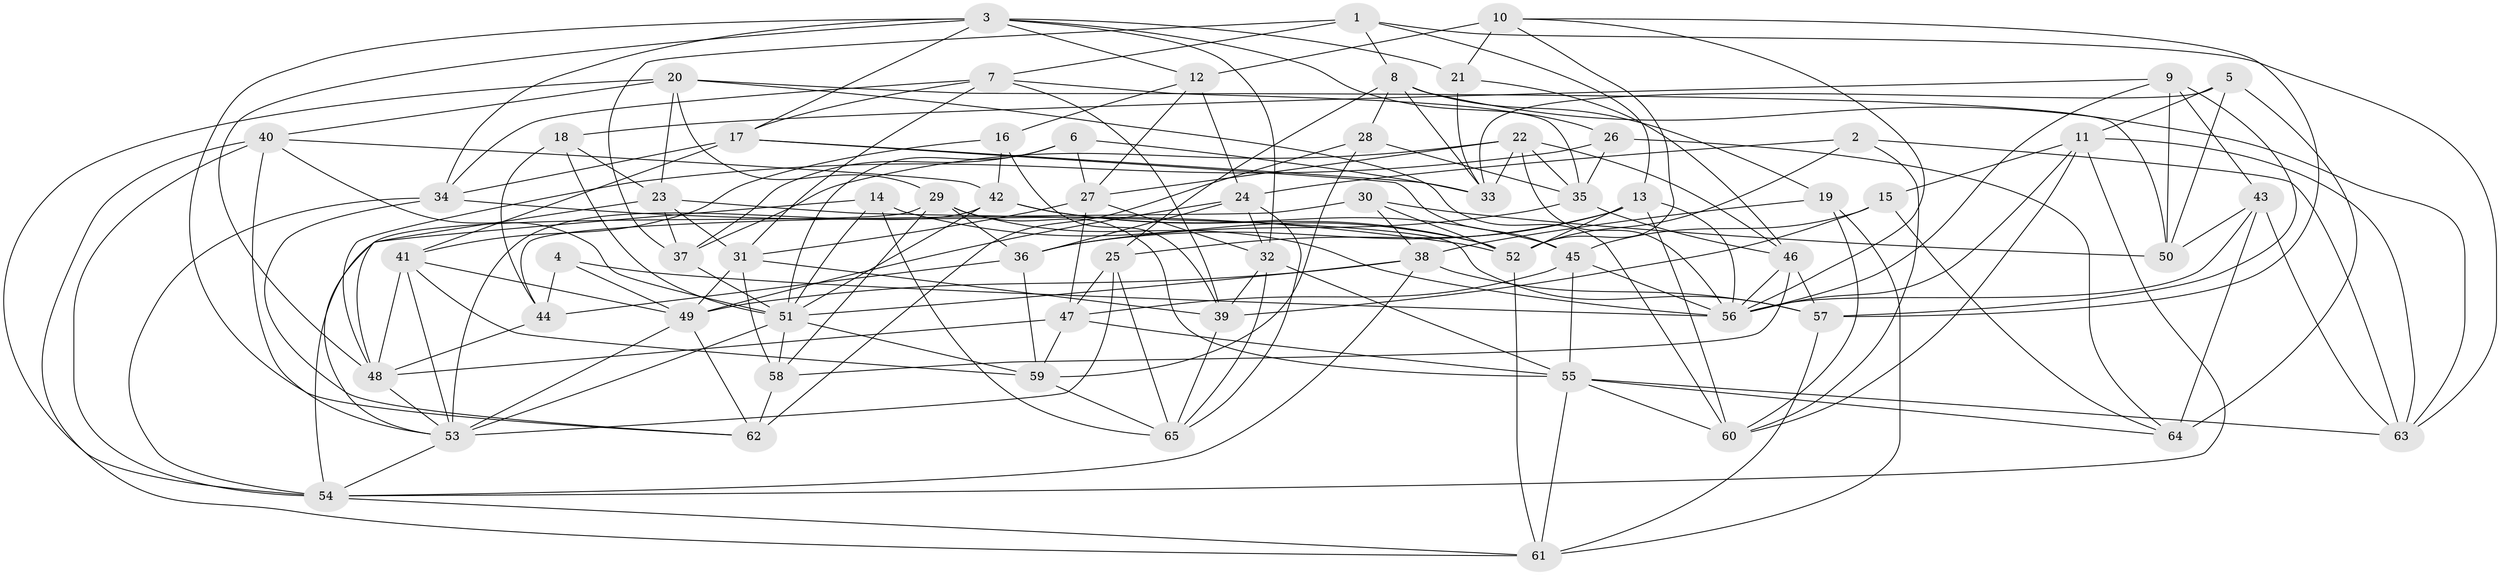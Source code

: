 // original degree distribution, {4: 1.0}
// Generated by graph-tools (version 1.1) at 2025/27/03/09/25 03:27:00]
// undirected, 65 vertices, 186 edges
graph export_dot {
graph [start="1"]
  node [color=gray90,style=filled];
  1;
  2;
  3;
  4;
  5;
  6;
  7;
  8;
  9;
  10;
  11;
  12;
  13;
  14;
  15;
  16;
  17;
  18;
  19;
  20;
  21;
  22;
  23;
  24;
  25;
  26;
  27;
  28;
  29;
  30;
  31;
  32;
  33;
  34;
  35;
  36;
  37;
  38;
  39;
  40;
  41;
  42;
  43;
  44;
  45;
  46;
  47;
  48;
  49;
  50;
  51;
  52;
  53;
  54;
  55;
  56;
  57;
  58;
  59;
  60;
  61;
  62;
  63;
  64;
  65;
  1 -- 7 [weight=1.0];
  1 -- 8 [weight=1.0];
  1 -- 13 [weight=1.0];
  1 -- 37 [weight=2.0];
  1 -- 63 [weight=1.0];
  2 -- 24 [weight=1.0];
  2 -- 52 [weight=1.0];
  2 -- 60 [weight=1.0];
  2 -- 63 [weight=1.0];
  3 -- 12 [weight=1.0];
  3 -- 17 [weight=1.0];
  3 -- 21 [weight=1.0];
  3 -- 26 [weight=1.0];
  3 -- 32 [weight=1.0];
  3 -- 34 [weight=1.0];
  3 -- 48 [weight=1.0];
  3 -- 62 [weight=1.0];
  4 -- 44 [weight=2.0];
  4 -- 49 [weight=1.0];
  4 -- 56 [weight=1.0];
  5 -- 11 [weight=1.0];
  5 -- 33 [weight=1.0];
  5 -- 50 [weight=1.0];
  5 -- 64 [weight=1.0];
  6 -- 27 [weight=1.0];
  6 -- 33 [weight=1.0];
  6 -- 37 [weight=1.0];
  6 -- 51 [weight=1.0];
  7 -- 17 [weight=1.0];
  7 -- 31 [weight=1.0];
  7 -- 34 [weight=1.0];
  7 -- 35 [weight=1.0];
  7 -- 39 [weight=1.0];
  8 -- 19 [weight=1.0];
  8 -- 25 [weight=1.0];
  8 -- 28 [weight=1.0];
  8 -- 33 [weight=1.0];
  8 -- 63 [weight=1.0];
  9 -- 18 [weight=1.0];
  9 -- 43 [weight=1.0];
  9 -- 50 [weight=2.0];
  9 -- 56 [weight=1.0];
  9 -- 57 [weight=1.0];
  10 -- 12 [weight=2.0];
  10 -- 21 [weight=1.0];
  10 -- 52 [weight=1.0];
  10 -- 56 [weight=1.0];
  10 -- 57 [weight=1.0];
  11 -- 15 [weight=1.0];
  11 -- 54 [weight=1.0];
  11 -- 56 [weight=1.0];
  11 -- 60 [weight=1.0];
  11 -- 63 [weight=1.0];
  12 -- 16 [weight=1.0];
  12 -- 24 [weight=1.0];
  12 -- 27 [weight=1.0];
  13 -- 25 [weight=1.0];
  13 -- 36 [weight=1.0];
  13 -- 52 [weight=1.0];
  13 -- 56 [weight=1.0];
  13 -- 60 [weight=1.0];
  14 -- 51 [weight=1.0];
  14 -- 52 [weight=1.0];
  14 -- 53 [weight=1.0];
  14 -- 65 [weight=1.0];
  15 -- 39 [weight=1.0];
  15 -- 45 [weight=1.0];
  15 -- 64 [weight=1.0];
  16 -- 39 [weight=1.0];
  16 -- 41 [weight=1.0];
  16 -- 42 [weight=1.0];
  17 -- 33 [weight=1.0];
  17 -- 34 [weight=1.0];
  17 -- 41 [weight=1.0];
  17 -- 45 [weight=1.0];
  18 -- 23 [weight=1.0];
  18 -- 44 [weight=1.0];
  18 -- 51 [weight=1.0];
  19 -- 38 [weight=1.0];
  19 -- 60 [weight=1.0];
  19 -- 61 [weight=1.0];
  20 -- 23 [weight=1.0];
  20 -- 29 [weight=1.0];
  20 -- 40 [weight=1.0];
  20 -- 50 [weight=1.0];
  20 -- 54 [weight=1.0];
  20 -- 60 [weight=1.0];
  21 -- 33 [weight=1.0];
  21 -- 46 [weight=1.0];
  22 -- 27 [weight=1.0];
  22 -- 33 [weight=1.0];
  22 -- 35 [weight=1.0];
  22 -- 37 [weight=1.0];
  22 -- 46 [weight=1.0];
  22 -- 56 [weight=1.0];
  23 -- 31 [weight=1.0];
  23 -- 37 [weight=1.0];
  23 -- 48 [weight=1.0];
  23 -- 57 [weight=1.0];
  24 -- 32 [weight=1.0];
  24 -- 36 [weight=1.0];
  24 -- 49 [weight=1.0];
  24 -- 65 [weight=1.0];
  25 -- 47 [weight=2.0];
  25 -- 53 [weight=1.0];
  25 -- 65 [weight=1.0];
  26 -- 35 [weight=1.0];
  26 -- 48 [weight=1.0];
  26 -- 64 [weight=1.0];
  27 -- 31 [weight=1.0];
  27 -- 32 [weight=1.0];
  27 -- 47 [weight=1.0];
  28 -- 35 [weight=1.0];
  28 -- 59 [weight=1.0];
  28 -- 62 [weight=1.0];
  29 -- 36 [weight=1.0];
  29 -- 54 [weight=1.0];
  29 -- 55 [weight=1.0];
  29 -- 56 [weight=1.0];
  29 -- 58 [weight=1.0];
  30 -- 38 [weight=1.0];
  30 -- 44 [weight=1.0];
  30 -- 50 [weight=1.0];
  30 -- 52 [weight=1.0];
  31 -- 39 [weight=1.0];
  31 -- 49 [weight=1.0];
  31 -- 58 [weight=1.0];
  32 -- 39 [weight=1.0];
  32 -- 55 [weight=1.0];
  32 -- 65 [weight=1.0];
  34 -- 52 [weight=1.0];
  34 -- 54 [weight=1.0];
  34 -- 62 [weight=1.0];
  35 -- 36 [weight=1.0];
  35 -- 46 [weight=1.0];
  36 -- 44 [weight=1.0];
  36 -- 59 [weight=1.0];
  37 -- 51 [weight=1.0];
  38 -- 49 [weight=1.0];
  38 -- 51 [weight=1.0];
  38 -- 54 [weight=1.0];
  38 -- 57 [weight=1.0];
  39 -- 65 [weight=1.0];
  40 -- 42 [weight=1.0];
  40 -- 51 [weight=1.0];
  40 -- 53 [weight=1.0];
  40 -- 54 [weight=1.0];
  40 -- 61 [weight=1.0];
  41 -- 48 [weight=1.0];
  41 -- 49 [weight=1.0];
  41 -- 53 [weight=1.0];
  41 -- 59 [weight=1.0];
  42 -- 45 [weight=1.0];
  42 -- 51 [weight=1.0];
  42 -- 52 [weight=1.0];
  42 -- 53 [weight=1.0];
  43 -- 50 [weight=1.0];
  43 -- 56 [weight=1.0];
  43 -- 63 [weight=1.0];
  43 -- 64 [weight=2.0];
  44 -- 48 [weight=1.0];
  45 -- 47 [weight=1.0];
  45 -- 55 [weight=1.0];
  45 -- 56 [weight=1.0];
  46 -- 56 [weight=1.0];
  46 -- 57 [weight=1.0];
  46 -- 58 [weight=1.0];
  47 -- 48 [weight=2.0];
  47 -- 55 [weight=1.0];
  47 -- 59 [weight=1.0];
  48 -- 53 [weight=1.0];
  49 -- 53 [weight=2.0];
  49 -- 62 [weight=1.0];
  51 -- 53 [weight=1.0];
  51 -- 58 [weight=1.0];
  51 -- 59 [weight=1.0];
  52 -- 61 [weight=1.0];
  53 -- 54 [weight=1.0];
  54 -- 61 [weight=1.0];
  55 -- 60 [weight=1.0];
  55 -- 61 [weight=1.0];
  55 -- 63 [weight=1.0];
  55 -- 64 [weight=1.0];
  57 -- 61 [weight=1.0];
  58 -- 62 [weight=2.0];
  59 -- 65 [weight=1.0];
}
